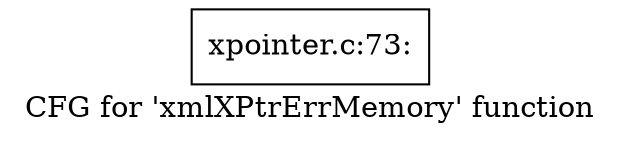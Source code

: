 digraph "CFG for 'xmlXPtrErrMemory' function" {
	label="CFG for 'xmlXPtrErrMemory' function";

	Node0x51b2880 [shape=record,label="{xpointer.c:73:}"];
}

